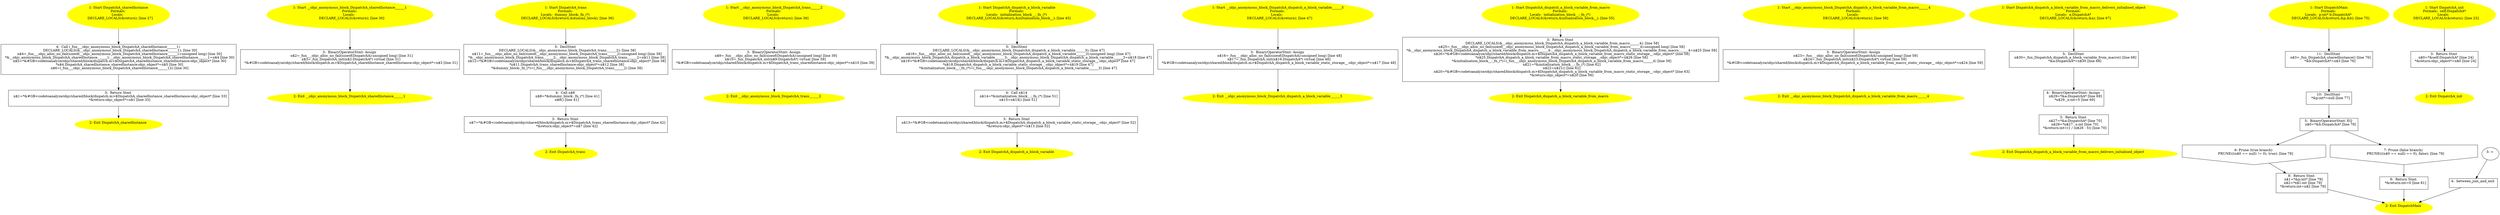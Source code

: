 /* @generated */
digraph iCFG {
"sharedInstance#DispatchA#class.8992c6086d1ce5c225093940f62386ac_1" [label="1: Start DispatchA_sharedInstance\nFormals: \nLocals:  \n   DECLARE_LOCALS(&return); [line 27]\n " color=yellow style=filled]
	

	 "sharedInstance#DispatchA#class.8992c6086d1ce5c225093940f62386ac_1" -> "sharedInstance#DispatchA#class.8992c6086d1ce5c225093940f62386ac_4" ;
"sharedInstance#DispatchA#class.8992c6086d1ce5c225093940f62386ac_2" [label="2: Exit DispatchA_sharedInstance \n  " color=yellow style=filled]
	

"sharedInstance#DispatchA#class.8992c6086d1ce5c225093940f62386ac_3" [label="3:  Return Stmt \n   n$1=*&#GB<codetoanalyze/objc/shared/block/dispatch.m>$DispatchA_sharedInstance_sharedInstance:objc_object* [line 33]\n  *&return:objc_object*=n$1 [line 33]\n " shape="box"]
	

	 "sharedInstance#DispatchA#class.8992c6086d1ce5c225093940f62386ac_3" -> "sharedInstance#DispatchA#class.8992c6086d1ce5c225093940f62386ac_2" ;
"sharedInstance#DispatchA#class.8992c6086d1ce5c225093940f62386ac_4" [label="4:  Call (_fun___objc_anonymous_block_DispatchA_sharedInstance______1) \n   DECLARE_LOCALS(&__objc_anonymous_block_DispatchA_sharedInstance______1); [line 30]\n  n$4=_fun___objc_alloc_no_fail(sizeof(__objc_anonymous_block_DispatchA_sharedInstance______1):unsigned long) [line 30]\n  *&__objc_anonymous_block_DispatchA_sharedInstance______1:__objc_anonymous_block_DispatchA_sharedInstance______1=n$4 [line 30]\n  n$5=*&#GB<codetoanalyze/objc/shared/block/dispatch.m>$DispatchA_sharedInstance_sharedInstance:objc_object* [line 30]\n  *n$4.DispatchA_sharedInstance_sharedInstance:objc_object*=n$5 [line 30]\n  n$6=(_fun___objc_anonymous_block_DispatchA_sharedInstance______1)() [line 30]\n " shape="box"]
	

	 "sharedInstance#DispatchA#class.8992c6086d1ce5c225093940f62386ac_4" -> "sharedInstance#DispatchA#class.8992c6086d1ce5c225093940f62386ac_3" ;
"__objc_anonymous_block_DispatchA_sharedInstance______1.4a2e89fcdf390871f5277dca0d16c43b_1" [label="1: Start __objc_anonymous_block_DispatchA_sharedInstance______1\nFormals: \nLocals:  \n   DECLARE_LOCALS(&return); [line 30]\n " color=yellow style=filled]
	

	 "__objc_anonymous_block_DispatchA_sharedInstance______1.4a2e89fcdf390871f5277dca0d16c43b_1" -> "__objc_anonymous_block_DispatchA_sharedInstance______1.4a2e89fcdf390871f5277dca0d16c43b_3" ;
"__objc_anonymous_block_DispatchA_sharedInstance______1.4a2e89fcdf390871f5277dca0d16c43b_2" [label="2: Exit __objc_anonymous_block_DispatchA_sharedInstance______1 \n  " color=yellow style=filled]
	

"__objc_anonymous_block_DispatchA_sharedInstance______1.4a2e89fcdf390871f5277dca0d16c43b_3" [label="3:  BinaryOperatorStmt: Assign \n   n$2=_fun___objc_alloc_no_fail(sizeof(DispatchA):unsigned long) [line 31]\n  n$3=_fun_DispatchA_init(n$2:DispatchA*) virtual [line 31]\n  *&#GB<codetoanalyze/objc/shared/block/dispatch.m>$DispatchA_sharedInstance_sharedInstance:objc_object*=n$3 [line 31]\n " shape="box"]
	

	 "__objc_anonymous_block_DispatchA_sharedInstance______1.4a2e89fcdf390871f5277dca0d16c43b_3" -> "__objc_anonymous_block_DispatchA_sharedInstance______1.4a2e89fcdf390871f5277dca0d16c43b_2" ;
"trans#DispatchA#class.23f9d908a87deca79c235bc76ca6e941_1" [label="1: Start DispatchA_trans\nFormals: \nLocals:  dummy_block:_fn_(*) \n   DECLARE_LOCALS(&return,&dummy_block); [line 36]\n " color=yellow style=filled]
	

	 "trans#DispatchA#class.23f9d908a87deca79c235bc76ca6e941_1" -> "trans#DispatchA#class.23f9d908a87deca79c235bc76ca6e941_5" ;
"trans#DispatchA#class.23f9d908a87deca79c235bc76ca6e941_2" [label="2: Exit DispatchA_trans \n  " color=yellow style=filled]
	

"trans#DispatchA#class.23f9d908a87deca79c235bc76ca6e941_3" [label="3:  Return Stmt \n   n$7=*&#GB<codetoanalyze/objc/shared/block/dispatch.m>$DispatchA_trans_sharedInstance:objc_object* [line 42]\n  *&return:objc_object*=n$7 [line 42]\n " shape="box"]
	

	 "trans#DispatchA#class.23f9d908a87deca79c235bc76ca6e941_3" -> "trans#DispatchA#class.23f9d908a87deca79c235bc76ca6e941_2" ;
"trans#DispatchA#class.23f9d908a87deca79c235bc76ca6e941_4" [label="4:  Call n$8 \n   n$8=*&dummy_block:_fn_(*) [line 41]\n  n$8() [line 41]\n " shape="box"]
	

	 "trans#DispatchA#class.23f9d908a87deca79c235bc76ca6e941_4" -> "trans#DispatchA#class.23f9d908a87deca79c235bc76ca6e941_3" ;
"trans#DispatchA#class.23f9d908a87deca79c235bc76ca6e941_5" [label="5:  DeclStmt \n   DECLARE_LOCALS(&__objc_anonymous_block_DispatchA_trans______2); [line 38]\n  n$11=_fun___objc_alloc_no_fail(sizeof(__objc_anonymous_block_DispatchA_trans______2):unsigned long) [line 38]\n  *&__objc_anonymous_block_DispatchA_trans______2:__objc_anonymous_block_DispatchA_trans______2=n$11 [line 38]\n  n$12=*&#GB<codetoanalyze/objc/shared/block/dispatch.m>$DispatchA_trans_sharedInstance:objc_object* [line 38]\n  *n$11.DispatchA_trans_sharedInstance:objc_object*=n$12 [line 38]\n  *&dummy_block:_fn_(*)=(_fun___objc_anonymous_block_DispatchA_trans______2) [line 38]\n " shape="box"]
	

	 "trans#DispatchA#class.23f9d908a87deca79c235bc76ca6e941_5" -> "trans#DispatchA#class.23f9d908a87deca79c235bc76ca6e941_4" ;
"__objc_anonymous_block_DispatchA_trans______2.8ca180fe9a17b86cb599eced71242770_1" [label="1: Start __objc_anonymous_block_DispatchA_trans______2\nFormals: \nLocals:  \n   DECLARE_LOCALS(&return); [line 38]\n " color=yellow style=filled]
	

	 "__objc_anonymous_block_DispatchA_trans______2.8ca180fe9a17b86cb599eced71242770_1" -> "__objc_anonymous_block_DispatchA_trans______2.8ca180fe9a17b86cb599eced71242770_3" ;
"__objc_anonymous_block_DispatchA_trans______2.8ca180fe9a17b86cb599eced71242770_2" [label="2: Exit __objc_anonymous_block_DispatchA_trans______2 \n  " color=yellow style=filled]
	

"__objc_anonymous_block_DispatchA_trans______2.8ca180fe9a17b86cb599eced71242770_3" [label="3:  BinaryOperatorStmt: Assign \n   n$9=_fun___objc_alloc_no_fail(sizeof(DispatchA):unsigned long) [line 39]\n  n$10=_fun_DispatchA_init(n$9:DispatchA*) virtual [line 39]\n  *&#GB<codetoanalyze/objc/shared/block/dispatch.m>$DispatchA_trans_sharedInstance:objc_object*=n$10 [line 39]\n " shape="box"]
	

	 "__objc_anonymous_block_DispatchA_trans______2.8ca180fe9a17b86cb599eced71242770_3" -> "__objc_anonymous_block_DispatchA_trans______2.8ca180fe9a17b86cb599eced71242770_2" ;
"dispatch_a_block_variable#DispatchA#class.3cc12dd22127281b8293b7c046d21bb2_1" [label="1: Start DispatchA_dispatch_a_block_variable\nFormals: \nLocals:  initialization_block__:_fn_(*) \n   DECLARE_LOCALS(&return,&initialization_block__); [line 45]\n " color=yellow style=filled]
	

	 "dispatch_a_block_variable#DispatchA#class.3cc12dd22127281b8293b7c046d21bb2_1" -> "dispatch_a_block_variable#DispatchA#class.3cc12dd22127281b8293b7c046d21bb2_5" ;
"dispatch_a_block_variable#DispatchA#class.3cc12dd22127281b8293b7c046d21bb2_2" [label="2: Exit DispatchA_dispatch_a_block_variable \n  " color=yellow style=filled]
	

"dispatch_a_block_variable#DispatchA#class.3cc12dd22127281b8293b7c046d21bb2_3" [label="3:  Return Stmt \n   n$13=*&#GB<codetoanalyze/objc/shared/block/dispatch.m>$DispatchA_dispatch_a_block_variable_static_storage__:objc_object* [line 52]\n  *&return:objc_object*=n$13 [line 52]\n " shape="box"]
	

	 "dispatch_a_block_variable#DispatchA#class.3cc12dd22127281b8293b7c046d21bb2_3" -> "dispatch_a_block_variable#DispatchA#class.3cc12dd22127281b8293b7c046d21bb2_2" ;
"dispatch_a_block_variable#DispatchA#class.3cc12dd22127281b8293b7c046d21bb2_4" [label="4:  Call n$14 \n   n$14=*&initialization_block__:_fn_(*) [line 51]\n  n$15=n$14() [line 51]\n " shape="box"]
	

	 "dispatch_a_block_variable#DispatchA#class.3cc12dd22127281b8293b7c046d21bb2_4" -> "dispatch_a_block_variable#DispatchA#class.3cc12dd22127281b8293b7c046d21bb2_3" ;
"dispatch_a_block_variable#DispatchA#class.3cc12dd22127281b8293b7c046d21bb2_5" [label="5:  DeclStmt \n   DECLARE_LOCALS(&__objc_anonymous_block_DispatchA_dispatch_a_block_variable______3); [line 47]\n  n$18=_fun___objc_alloc_no_fail(sizeof(__objc_anonymous_block_DispatchA_dispatch_a_block_variable______3):unsigned long) [line 47]\n  *&__objc_anonymous_block_DispatchA_dispatch_a_block_variable______3:__objc_anonymous_block_DispatchA_dispatch_a_block_variable______3=n$18 [line 47]\n  n$19=*&#GB<codetoanalyze/objc/shared/block/dispatch.m>$DispatchA_dispatch_a_block_variable_static_storage__:objc_object* [line 47]\n  *n$18.DispatchA_dispatch_a_block_variable_static_storage__:objc_object*=n$19 [line 47]\n  *&initialization_block__:_fn_(*)=(_fun___objc_anonymous_block_DispatchA_dispatch_a_block_variable______3) [line 47]\n " shape="box"]
	

	 "dispatch_a_block_variable#DispatchA#class.3cc12dd22127281b8293b7c046d21bb2_5" -> "dispatch_a_block_variable#DispatchA#class.3cc12dd22127281b8293b7c046d21bb2_4" ;
"__objc_anonymous_block_DispatchA_dispatch_a_block_variable______3.9c4c8eed871dc8fb1938edcd3d194533_1" [label="1: Start __objc_anonymous_block_DispatchA_dispatch_a_block_variable______3\nFormals: \nLocals:  \n   DECLARE_LOCALS(&return); [line 47]\n " color=yellow style=filled]
	

	 "__objc_anonymous_block_DispatchA_dispatch_a_block_variable______3.9c4c8eed871dc8fb1938edcd3d194533_1" -> "__objc_anonymous_block_DispatchA_dispatch_a_block_variable______3.9c4c8eed871dc8fb1938edcd3d194533_3" ;
"__objc_anonymous_block_DispatchA_dispatch_a_block_variable______3.9c4c8eed871dc8fb1938edcd3d194533_2" [label="2: Exit __objc_anonymous_block_DispatchA_dispatch_a_block_variable______3 \n  " color=yellow style=filled]
	

"__objc_anonymous_block_DispatchA_dispatch_a_block_variable______3.9c4c8eed871dc8fb1938edcd3d194533_3" [label="3:  BinaryOperatorStmt: Assign \n   n$16=_fun___objc_alloc_no_fail(sizeof(DispatchA):unsigned long) [line 48]\n  n$17=_fun_DispatchA_init(n$16:DispatchA*) virtual [line 48]\n  *&#GB<codetoanalyze/objc/shared/block/dispatch.m>$DispatchA_dispatch_a_block_variable_static_storage__:objc_object*=n$17 [line 48]\n " shape="box"]
	

	 "__objc_anonymous_block_DispatchA_dispatch_a_block_variable______3.9c4c8eed871dc8fb1938edcd3d194533_3" -> "__objc_anonymous_block_DispatchA_dispatch_a_block_variable______3.9c4c8eed871dc8fb1938edcd3d194533_2" ;
"dispatch_a_block_variable_from_macro#DispatchA#class.92567a38d5ab3cf637f72030b1097441_1" [label="1: Start DispatchA_dispatch_a_block_variable_from_macro\nFormals: \nLocals:  initialization_block__:_fn_(*) \n   DECLARE_LOCALS(&return,&initialization_block__); [line 55]\n " color=yellow style=filled]
	

	 "dispatch_a_block_variable_from_macro#DispatchA#class.92567a38d5ab3cf637f72030b1097441_1" -> "dispatch_a_block_variable_from_macro#DispatchA#class.92567a38d5ab3cf637f72030b1097441_3" ;
"dispatch_a_block_variable_from_macro#DispatchA#class.92567a38d5ab3cf637f72030b1097441_2" [label="2: Exit DispatchA_dispatch_a_block_variable_from_macro \n  " color=yellow style=filled]
	

"dispatch_a_block_variable_from_macro#DispatchA#class.92567a38d5ab3cf637f72030b1097441_3" [label="3:  Return Stmt \n   DECLARE_LOCALS(&__objc_anonymous_block_DispatchA_dispatch_a_block_variable_from_macro______4); [line 58]\n  n$25=_fun___objc_alloc_no_fail(sizeof(__objc_anonymous_block_DispatchA_dispatch_a_block_variable_from_macro______4):unsigned long) [line 58]\n  *&__objc_anonymous_block_DispatchA_dispatch_a_block_variable_from_macro______4:__objc_anonymous_block_DispatchA_dispatch_a_block_variable_from_macro______4=n$25 [line 58]\n  n$26=*&#GB<codetoanalyze/objc/shared/block/dispatch.m>$DispatchA_dispatch_a_block_variable_from_macro_static_storage__:objc_object* [line 58]\n  *n$25.DispatchA_dispatch_a_block_variable_from_macro_static_storage__:objc_object*=n$26 [line 58]\n  *&initialization_block__:_fn_(*)=(_fun___objc_anonymous_block_DispatchA_dispatch_a_block_variable_from_macro______4) [line 58]\n  n$21=*&initialization_block__:_fn_(*) [line 62]\n  n$22=n$21() [line 62]\n  n$20=*&#GB<codetoanalyze/objc/shared/block/dispatch.m>$DispatchA_dispatch_a_block_variable_from_macro_static_storage__:objc_object* [line 63]\n  *&return:objc_object*=n$20 [line 56]\n " shape="box"]
	

	 "dispatch_a_block_variable_from_macro#DispatchA#class.92567a38d5ab3cf637f72030b1097441_3" -> "dispatch_a_block_variable_from_macro#DispatchA#class.92567a38d5ab3cf637f72030b1097441_2" ;
"__objc_anonymous_block_DispatchA_dispatch_a_block_variable_from_macro______4.82bfd971252ed3dd1cbfd850406db887_1" [label="1: Start __objc_anonymous_block_DispatchA_dispatch_a_block_variable_from_macro______4\nFormals: \nLocals:  \n   DECLARE_LOCALS(&return); [line 58]\n " color=yellow style=filled]
	

	 "__objc_anonymous_block_DispatchA_dispatch_a_block_variable_from_macro______4.82bfd971252ed3dd1cbfd850406db887_1" -> "__objc_anonymous_block_DispatchA_dispatch_a_block_variable_from_macro______4.82bfd971252ed3dd1cbfd850406db887_3" ;
"__objc_anonymous_block_DispatchA_dispatch_a_block_variable_from_macro______4.82bfd971252ed3dd1cbfd850406db887_2" [label="2: Exit __objc_anonymous_block_DispatchA_dispatch_a_block_variable_from_macro______4 \n  " color=yellow style=filled]
	

"__objc_anonymous_block_DispatchA_dispatch_a_block_variable_from_macro______4.82bfd971252ed3dd1cbfd850406db887_3" [label="3:  BinaryOperatorStmt: Assign \n   n$23=_fun___objc_alloc_no_fail(sizeof(DispatchA):unsigned long) [line 59]\n  n$24=_fun_DispatchA_init(n$23:DispatchA*) virtual [line 59]\n  *&#GB<codetoanalyze/objc/shared/block/dispatch.m>$DispatchA_dispatch_a_block_variable_from_macro_static_storage__:objc_object*=n$24 [line 59]\n " shape="box"]
	

	 "__objc_anonymous_block_DispatchA_dispatch_a_block_variable_from_macro______4.82bfd971252ed3dd1cbfd850406db887_3" -> "__objc_anonymous_block_DispatchA_dispatch_a_block_variable_from_macro______4.82bfd971252ed3dd1cbfd850406db887_2" ;
"dispatch_a_block_variable_from_macro_delivers_initialised_object#DispatchA#class.a58ef5afb5e1e9480b49788e2400c52c_1" [label="1: Start DispatchA_dispatch_a_block_variable_from_macro_delivers_initialised_object\nFormals: \nLocals:  a:DispatchA* \n   DECLARE_LOCALS(&return,&a); [line 67]\n " color=yellow style=filled]
	

	 "dispatch_a_block_variable_from_macro_delivers_initialised_object#DispatchA#class.a58ef5afb5e1e9480b49788e2400c52c_1" -> "dispatch_a_block_variable_from_macro_delivers_initialised_object#DispatchA#class.a58ef5afb5e1e9480b49788e2400c52c_5" ;
"dispatch_a_block_variable_from_macro_delivers_initialised_object#DispatchA#class.a58ef5afb5e1e9480b49788e2400c52c_2" [label="2: Exit DispatchA_dispatch_a_block_variable_from_macro_delivers_initialised_object \n  " color=yellow style=filled]
	

"dispatch_a_block_variable_from_macro_delivers_initialised_object#DispatchA#class.a58ef5afb5e1e9480b49788e2400c52c_3" [label="3:  Return Stmt \n   n$27=*&a:DispatchA* [line 70]\n  n$28=*n$27._x:int [line 70]\n  *&return:int=(1 / (n$28 - 5)) [line 70]\n " shape="box"]
	

	 "dispatch_a_block_variable_from_macro_delivers_initialised_object#DispatchA#class.a58ef5afb5e1e9480b49788e2400c52c_3" -> "dispatch_a_block_variable_from_macro_delivers_initialised_object#DispatchA#class.a58ef5afb5e1e9480b49788e2400c52c_2" ;
"dispatch_a_block_variable_from_macro_delivers_initialised_object#DispatchA#class.a58ef5afb5e1e9480b49788e2400c52c_4" [label="4:  BinaryOperatorStmt: Assign \n   n$29=*&a:DispatchA* [line 69]\n  *n$29._x:int=5 [line 69]\n " shape="box"]
	

	 "dispatch_a_block_variable_from_macro_delivers_initialised_object#DispatchA#class.a58ef5afb5e1e9480b49788e2400c52c_4" -> "dispatch_a_block_variable_from_macro_delivers_initialised_object#DispatchA#class.a58ef5afb5e1e9480b49788e2400c52c_3" ;
"dispatch_a_block_variable_from_macro_delivers_initialised_object#DispatchA#class.a58ef5afb5e1e9480b49788e2400c52c_5" [label="5:  DeclStmt \n   n$30=_fun_DispatchA_dispatch_a_block_variable_from_macro() [line 68]\n  *&a:DispatchA*=n$30 [line 68]\n " shape="box"]
	

	 "dispatch_a_block_variable_from_macro_delivers_initialised_object#DispatchA#class.a58ef5afb5e1e9480b49788e2400c52c_5" -> "dispatch_a_block_variable_from_macro_delivers_initialised_object#DispatchA#class.a58ef5afb5e1e9480b49788e2400c52c_4" ;
"DispatchMain.f6461dbdaeaf9a114cbe40f5f72fbb3f_1" [label="1: Start DispatchMain\nFormals: \nLocals:  p:int* b:DispatchA* \n   DECLARE_LOCALS(&return,&p,&b); [line 75]\n " color=yellow style=filled]
	

	 "DispatchMain.f6461dbdaeaf9a114cbe40f5f72fbb3f_1" -> "DispatchMain.f6461dbdaeaf9a114cbe40f5f72fbb3f_11" ;
"DispatchMain.f6461dbdaeaf9a114cbe40f5f72fbb3f_2" [label="2: Exit DispatchMain \n  " color=yellow style=filled]
	

"DispatchMain.f6461dbdaeaf9a114cbe40f5f72fbb3f_3" [label="3: + \n  " ]
	

	 "DispatchMain.f6461dbdaeaf9a114cbe40f5f72fbb3f_3" -> "DispatchMain.f6461dbdaeaf9a114cbe40f5f72fbb3f_4" ;
"DispatchMain.f6461dbdaeaf9a114cbe40f5f72fbb3f_4" [label="4:  between_join_and_exit \n  " shape="box"]
	

	 "DispatchMain.f6461dbdaeaf9a114cbe40f5f72fbb3f_4" -> "DispatchMain.f6461dbdaeaf9a114cbe40f5f72fbb3f_2" ;
"DispatchMain.f6461dbdaeaf9a114cbe40f5f72fbb3f_5" [label="5:  BinaryOperatorStmt: EQ \n   n$0=*&b:DispatchA* [line 78]\n " shape="box"]
	

	 "DispatchMain.f6461dbdaeaf9a114cbe40f5f72fbb3f_5" -> "DispatchMain.f6461dbdaeaf9a114cbe40f5f72fbb3f_6" ;
	 "DispatchMain.f6461dbdaeaf9a114cbe40f5f72fbb3f_5" -> "DispatchMain.f6461dbdaeaf9a114cbe40f5f72fbb3f_7" ;
"DispatchMain.f6461dbdaeaf9a114cbe40f5f72fbb3f_6" [label="6: Prune (true branch) \n   PRUNE(((n$0 == null) != 0), true); [line 78]\n " shape="invhouse"]
	

	 "DispatchMain.f6461dbdaeaf9a114cbe40f5f72fbb3f_6" -> "DispatchMain.f6461dbdaeaf9a114cbe40f5f72fbb3f_8" ;
"DispatchMain.f6461dbdaeaf9a114cbe40f5f72fbb3f_7" [label="7: Prune (false branch) \n   PRUNE(((n$0 == null) == 0), false); [line 78]\n " shape="invhouse"]
	

	 "DispatchMain.f6461dbdaeaf9a114cbe40f5f72fbb3f_7" -> "DispatchMain.f6461dbdaeaf9a114cbe40f5f72fbb3f_9" ;
"DispatchMain.f6461dbdaeaf9a114cbe40f5f72fbb3f_8" [label="8:  Return Stmt \n   n$1=*&p:int* [line 79]\n  n$2=*n$1:int [line 79]\n  *&return:int=n$2 [line 79]\n " shape="box"]
	

	 "DispatchMain.f6461dbdaeaf9a114cbe40f5f72fbb3f_8" -> "DispatchMain.f6461dbdaeaf9a114cbe40f5f72fbb3f_2" ;
"DispatchMain.f6461dbdaeaf9a114cbe40f5f72fbb3f_9" [label="9:  Return Stmt \n   *&return:int=0 [line 81]\n " shape="box"]
	

	 "DispatchMain.f6461dbdaeaf9a114cbe40f5f72fbb3f_9" -> "DispatchMain.f6461dbdaeaf9a114cbe40f5f72fbb3f_2" ;
"DispatchMain.f6461dbdaeaf9a114cbe40f5f72fbb3f_10" [label="10:  DeclStmt \n   *&p:int*=null [line 77]\n " shape="box"]
	

	 "DispatchMain.f6461dbdaeaf9a114cbe40f5f72fbb3f_10" -> "DispatchMain.f6461dbdaeaf9a114cbe40f5f72fbb3f_5" ;
"DispatchMain.f6461dbdaeaf9a114cbe40f5f72fbb3f_11" [label="11:  DeclStmt \n   n$3=_fun_DispatchA_sharedInstance() [line 76]\n  *&b:DispatchA*=n$3 [line 76]\n " shape="box"]
	

	 "DispatchMain.f6461dbdaeaf9a114cbe40f5f72fbb3f_11" -> "DispatchMain.f6461dbdaeaf9a114cbe40f5f72fbb3f_10" ;
"init#DispatchA#instance.ff6c7b9a5a49bb46493519a4290a6582_1" [label="1: Start DispatchA_init\nFormals:  self:DispatchA*\nLocals:  \n   DECLARE_LOCALS(&return); [line 23]\n " color=yellow style=filled]
	

	 "init#DispatchA#instance.ff6c7b9a5a49bb46493519a4290a6582_1" -> "init#DispatchA#instance.ff6c7b9a5a49bb46493519a4290a6582_3" ;
"init#DispatchA#instance.ff6c7b9a5a49bb46493519a4290a6582_2" [label="2: Exit DispatchA_init \n  " color=yellow style=filled]
	

"init#DispatchA#instance.ff6c7b9a5a49bb46493519a4290a6582_3" [label="3:  Return Stmt \n   n$0=*&self:DispatchA* [line 24]\n  *&return:objc_object*=n$0 [line 24]\n " shape="box"]
	

	 "init#DispatchA#instance.ff6c7b9a5a49bb46493519a4290a6582_3" -> "init#DispatchA#instance.ff6c7b9a5a49bb46493519a4290a6582_2" ;
}
